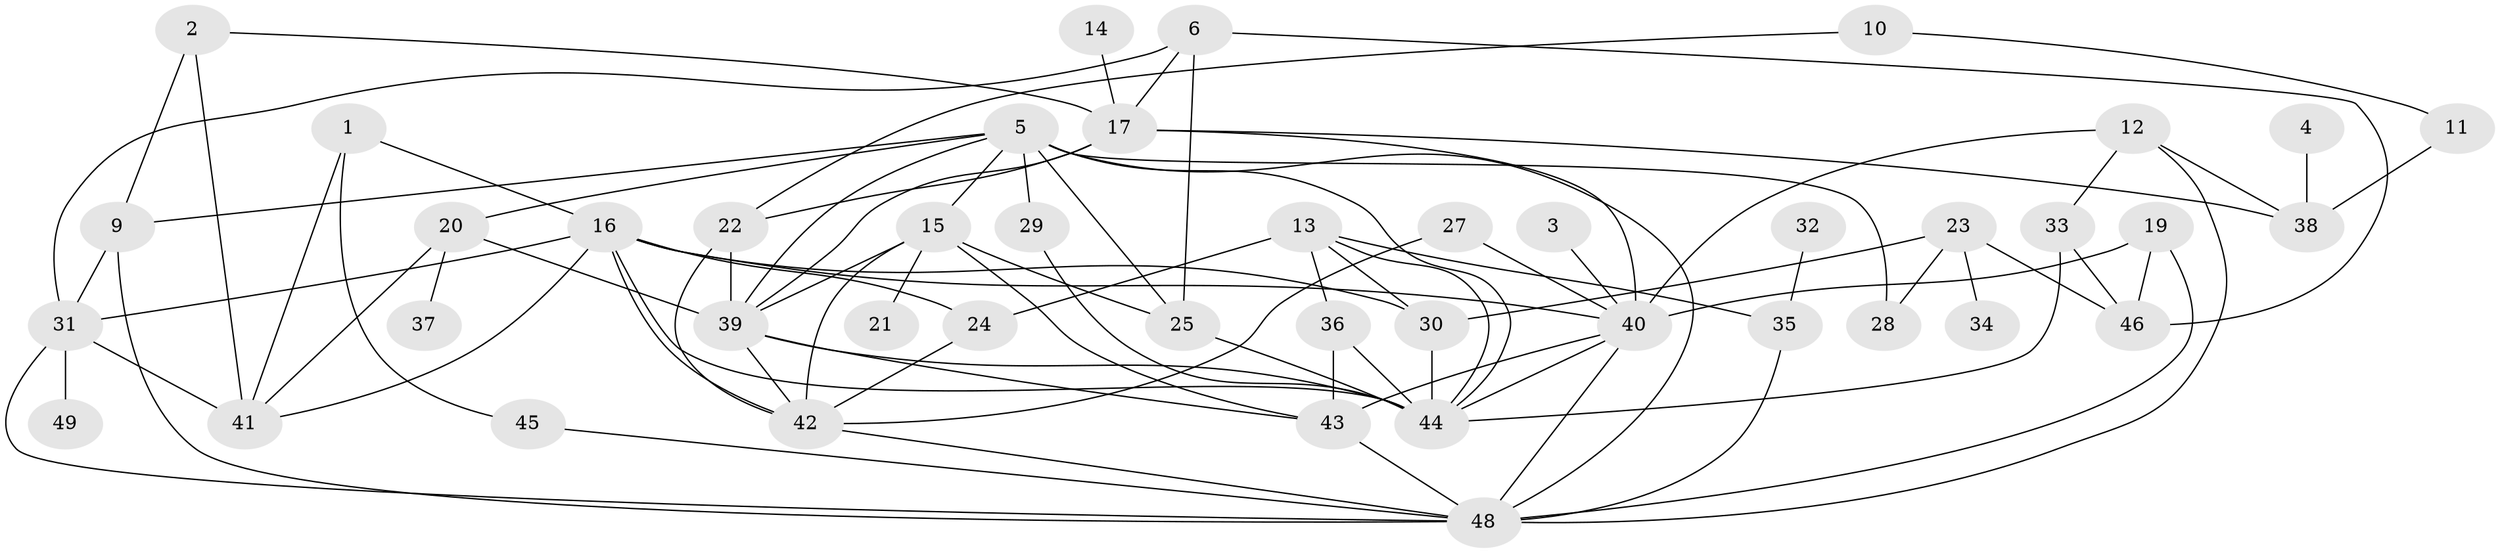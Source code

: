 // original degree distribution, {3: 0.28865979381443296, 4: 0.17525773195876287, 2: 0.24742268041237114, 1: 0.13402061855670103, 6: 0.041237113402061855, 7: 0.020618556701030927, 0: 0.041237113402061855, 5: 0.05154639175257732}
// Generated by graph-tools (version 1.1) at 2025/25/03/09/25 03:25:15]
// undirected, 44 vertices, 88 edges
graph export_dot {
graph [start="1"]
  node [color=gray90,style=filled];
  1;
  2;
  3;
  4;
  5;
  6;
  9;
  10;
  11;
  12;
  13;
  14;
  15;
  16;
  17;
  19;
  20;
  21;
  22;
  23;
  24;
  25;
  27;
  28;
  29;
  30;
  31;
  32;
  33;
  34;
  35;
  36;
  37;
  38;
  39;
  40;
  41;
  42;
  43;
  44;
  45;
  46;
  48;
  49;
  1 -- 16 [weight=1.0];
  1 -- 41 [weight=1.0];
  1 -- 45 [weight=1.0];
  2 -- 9 [weight=1.0];
  2 -- 17 [weight=1.0];
  2 -- 41 [weight=1.0];
  3 -- 40 [weight=1.0];
  4 -- 38 [weight=1.0];
  5 -- 9 [weight=1.0];
  5 -- 15 [weight=1.0];
  5 -- 20 [weight=1.0];
  5 -- 25 [weight=1.0];
  5 -- 28 [weight=1.0];
  5 -- 29 [weight=2.0];
  5 -- 39 [weight=1.0];
  5 -- 44 [weight=1.0];
  5 -- 48 [weight=1.0];
  6 -- 17 [weight=1.0];
  6 -- 25 [weight=1.0];
  6 -- 31 [weight=1.0];
  6 -- 46 [weight=1.0];
  9 -- 31 [weight=1.0];
  9 -- 48 [weight=1.0];
  10 -- 11 [weight=1.0];
  10 -- 22 [weight=1.0];
  11 -- 38 [weight=1.0];
  12 -- 33 [weight=1.0];
  12 -- 38 [weight=1.0];
  12 -- 40 [weight=1.0];
  12 -- 48 [weight=1.0];
  13 -- 24 [weight=1.0];
  13 -- 30 [weight=1.0];
  13 -- 35 [weight=1.0];
  13 -- 36 [weight=1.0];
  13 -- 44 [weight=1.0];
  14 -- 17 [weight=1.0];
  15 -- 21 [weight=1.0];
  15 -- 25 [weight=1.0];
  15 -- 39 [weight=1.0];
  15 -- 42 [weight=1.0];
  15 -- 43 [weight=1.0];
  16 -- 24 [weight=1.0];
  16 -- 30 [weight=1.0];
  16 -- 31 [weight=1.0];
  16 -- 40 [weight=1.0];
  16 -- 41 [weight=1.0];
  16 -- 42 [weight=1.0];
  16 -- 44 [weight=1.0];
  17 -- 22 [weight=1.0];
  17 -- 38 [weight=1.0];
  17 -- 39 [weight=1.0];
  17 -- 40 [weight=1.0];
  19 -- 40 [weight=1.0];
  19 -- 46 [weight=1.0];
  19 -- 48 [weight=1.0];
  20 -- 37 [weight=1.0];
  20 -- 39 [weight=1.0];
  20 -- 41 [weight=1.0];
  22 -- 39 [weight=1.0];
  22 -- 42 [weight=1.0];
  23 -- 28 [weight=1.0];
  23 -- 30 [weight=1.0];
  23 -- 34 [weight=1.0];
  23 -- 46 [weight=1.0];
  24 -- 42 [weight=1.0];
  25 -- 44 [weight=1.0];
  27 -- 40 [weight=1.0];
  27 -- 42 [weight=1.0];
  29 -- 44 [weight=1.0];
  30 -- 44 [weight=2.0];
  31 -- 41 [weight=1.0];
  31 -- 48 [weight=1.0];
  31 -- 49 [weight=1.0];
  32 -- 35 [weight=1.0];
  33 -- 44 [weight=1.0];
  33 -- 46 [weight=1.0];
  35 -- 48 [weight=1.0];
  36 -- 43 [weight=1.0];
  36 -- 44 [weight=1.0];
  39 -- 42 [weight=1.0];
  39 -- 43 [weight=1.0];
  39 -- 44 [weight=1.0];
  40 -- 43 [weight=1.0];
  40 -- 44 [weight=1.0];
  40 -- 48 [weight=1.0];
  42 -- 48 [weight=1.0];
  43 -- 48 [weight=1.0];
  45 -- 48 [weight=1.0];
}
